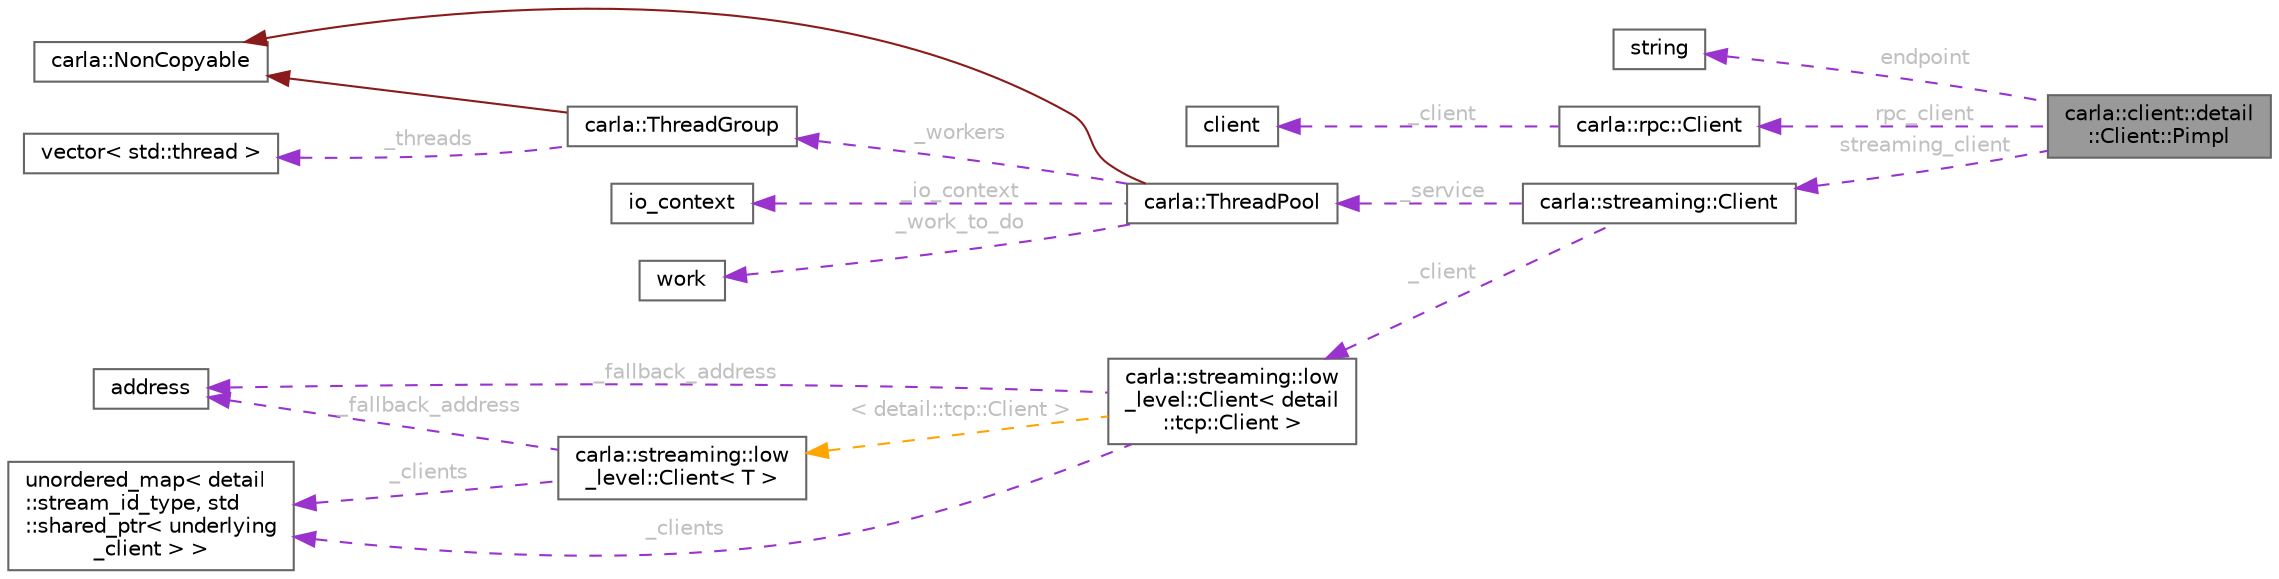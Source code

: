 digraph "carla::client::detail::Client::Pimpl"
{
 // INTERACTIVE_SVG=YES
 // LATEX_PDF_SIZE
  bgcolor="transparent";
  edge [fontname=Helvetica,fontsize=10,labelfontname=Helvetica,labelfontsize=10];
  node [fontname=Helvetica,fontsize=10,shape=box,height=0.2,width=0.4];
  rankdir="LR";
  Node1 [id="Node000001",label="carla::client::detail\l::Client::Pimpl",height=0.2,width=0.4,color="gray40", fillcolor="grey60", style="filled", fontcolor="black",tooltip=" "];
  Node2 -> Node1 [id="edge1_Node000001_Node000002",dir="back",color="darkorchid3",style="dashed",tooltip=" ",label=" endpoint",fontcolor="grey" ];
  Node2 [id="Node000002",label="string",height=0.2,width=0.4,color="gray40", fillcolor="white", style="filled",tooltip=" "];
  Node3 -> Node1 [id="edge2_Node000001_Node000003",dir="back",color="darkorchid3",style="dashed",tooltip=" ",label=" rpc_client",fontcolor="grey" ];
  Node3 [id="Node000003",label="carla::rpc::Client",height=0.2,width=0.4,color="gray40", fillcolor="white", style="filled",URL="$df/d9d/classcarla_1_1rpc_1_1Client.html",tooltip=" "];
  Node4 -> Node3 [id="edge3_Node000003_Node000004",dir="back",color="darkorchid3",style="dashed",tooltip=" ",label=" _client",fontcolor="grey" ];
  Node4 [id="Node000004",label="client",height=0.2,width=0.4,color="gray40", fillcolor="white", style="filled",tooltip=" "];
  Node5 -> Node1 [id="edge4_Node000001_Node000005",dir="back",color="darkorchid3",style="dashed",tooltip=" ",label=" streaming_client",fontcolor="grey" ];
  Node5 [id="Node000005",label="carla::streaming::Client",height=0.2,width=0.4,color="gray40", fillcolor="white", style="filled",URL="$d0/daa/classcarla_1_1streaming_1_1Client.html",tooltip="A client able to subscribe to multiple streams."];
  Node6 -> Node5 [id="edge5_Node000005_Node000006",dir="back",color="darkorchid3",style="dashed",tooltip=" ",label=" _service",fontcolor="grey" ];
  Node6 [id="Node000006",label="carla::ThreadPool",height=0.2,width=0.4,color="gray40", fillcolor="white", style="filled",URL="$da/d72/classcarla_1_1ThreadPool.html",tooltip="A thread pool based on Boost.Asio's io context."];
  Node7 -> Node6 [id="edge6_Node000006_Node000007",dir="back",color="firebrick4",style="solid",tooltip=" "];
  Node7 [id="Node000007",label="carla::NonCopyable",height=0.2,width=0.4,color="gray40", fillcolor="white", style="filled",URL="$d4/d8b/classcarla_1_1NonCopyable.html",tooltip="Inherit (privately) to suppress copy/move construction and assignment."];
  Node8 -> Node6 [id="edge7_Node000006_Node000008",dir="back",color="darkorchid3",style="dashed",tooltip=" ",label=" _io_context",fontcolor="grey" ];
  Node8 [id="Node000008",label="io_context",height=0.2,width=0.4,color="gray40", fillcolor="white", style="filled",tooltip=" "];
  Node9 -> Node6 [id="edge8_Node000006_Node000009",dir="back",color="darkorchid3",style="dashed",tooltip=" ",label=" _work_to_do",fontcolor="grey" ];
  Node9 [id="Node000009",label="work",height=0.2,width=0.4,color="gray40", fillcolor="white", style="filled",tooltip=" "];
  Node10 -> Node6 [id="edge9_Node000006_Node000010",dir="back",color="darkorchid3",style="dashed",tooltip=" ",label=" _workers",fontcolor="grey" ];
  Node10 [id="Node000010",label="carla::ThreadGroup",height=0.2,width=0.4,color="gray40", fillcolor="white", style="filled",URL="$db/d71/classcarla_1_1ThreadGroup.html",tooltip=" "];
  Node7 -> Node10 [id="edge10_Node000010_Node000007",dir="back",color="firebrick4",style="solid",tooltip=" "];
  Node11 -> Node10 [id="edge11_Node000010_Node000011",dir="back",color="darkorchid3",style="dashed",tooltip=" ",label=" _threads",fontcolor="grey" ];
  Node11 [id="Node000011",label="vector\< std::thread \>",height=0.2,width=0.4,color="gray40", fillcolor="white", style="filled",tooltip=" "];
  Node12 -> Node5 [id="edge12_Node000005_Node000012",dir="back",color="darkorchid3",style="dashed",tooltip=" ",label=" _client",fontcolor="grey" ];
  Node12 [id="Node000012",label="carla::streaming::low\l_level::Client\< detail\l::tcp::Client \>",height=0.2,width=0.4,color="gray40", fillcolor="white", style="filled",URL="$da/d83/classcarla_1_1streaming_1_1low__level_1_1Client.html",tooltip=" "];
  Node13 -> Node12 [id="edge13_Node000012_Node000013",dir="back",color="darkorchid3",style="dashed",tooltip=" ",label=" _fallback_address",fontcolor="grey" ];
  Node13 [id="Node000013",label="address",height=0.2,width=0.4,color="gray40", fillcolor="white", style="filled",tooltip=" "];
  Node14 -> Node12 [id="edge14_Node000012_Node000014",dir="back",color="darkorchid3",style="dashed",tooltip=" ",label=" _clients",fontcolor="grey" ];
  Node14 [id="Node000014",label="unordered_map\< detail\l::stream_id_type, std\l::shared_ptr\< underlying\l_client \> \>",height=0.2,width=0.4,color="gray40", fillcolor="white", style="filled",tooltip=" "];
  Node15 -> Node12 [id="edge15_Node000012_Node000015",dir="back",color="orange",style="dashed",tooltip=" ",label=" \< detail::tcp::Client \>",fontcolor="grey" ];
  Node15 [id="Node000015",label="carla::streaming::low\l_level::Client\< T \>",height=0.2,width=0.4,color="gray40", fillcolor="white", style="filled",URL="$da/d83/classcarla_1_1streaming_1_1low__level_1_1Client.html",tooltip="A client able to subscribe to multiple streams."];
  Node13 -> Node15 [id="edge16_Node000015_Node000013",dir="back",color="darkorchid3",style="dashed",tooltip=" ",label=" _fallback_address",fontcolor="grey" ];
  Node14 -> Node15 [id="edge17_Node000015_Node000014",dir="back",color="darkorchid3",style="dashed",tooltip=" ",label=" _clients",fontcolor="grey" ];
}
